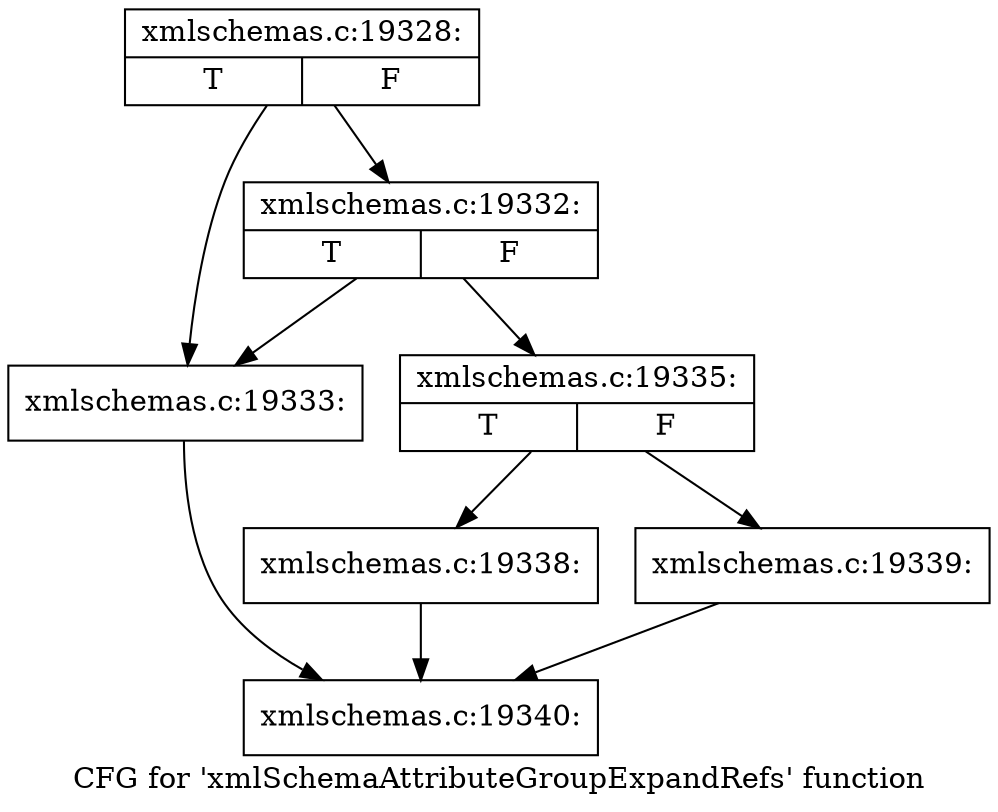 digraph "CFG for 'xmlSchemaAttributeGroupExpandRefs' function" {
	label="CFG for 'xmlSchemaAttributeGroupExpandRefs' function";

	Node0x50e0f80 [shape=record,label="{xmlschemas.c:19328:|{<s0>T|<s1>F}}"];
	Node0x50e0f80 -> Node0x50de520;
	Node0x50e0f80 -> Node0x50e1a80;
	Node0x50e1a80 [shape=record,label="{xmlschemas.c:19332:|{<s0>T|<s1>F}}"];
	Node0x50e1a80 -> Node0x50de520;
	Node0x50e1a80 -> Node0x50de570;
	Node0x50de520 [shape=record,label="{xmlschemas.c:19333:}"];
	Node0x50de520 -> Node0x50e1a30;
	Node0x50de570 [shape=record,label="{xmlschemas.c:19335:|{<s0>T|<s1>F}}"];
	Node0x50de570 -> Node0x50e2770;
	Node0x50de570 -> Node0x50e27c0;
	Node0x50e2770 [shape=record,label="{xmlschemas.c:19338:}"];
	Node0x50e2770 -> Node0x50e1a30;
	Node0x50e27c0 [shape=record,label="{xmlschemas.c:19339:}"];
	Node0x50e27c0 -> Node0x50e1a30;
	Node0x50e1a30 [shape=record,label="{xmlschemas.c:19340:}"];
}
